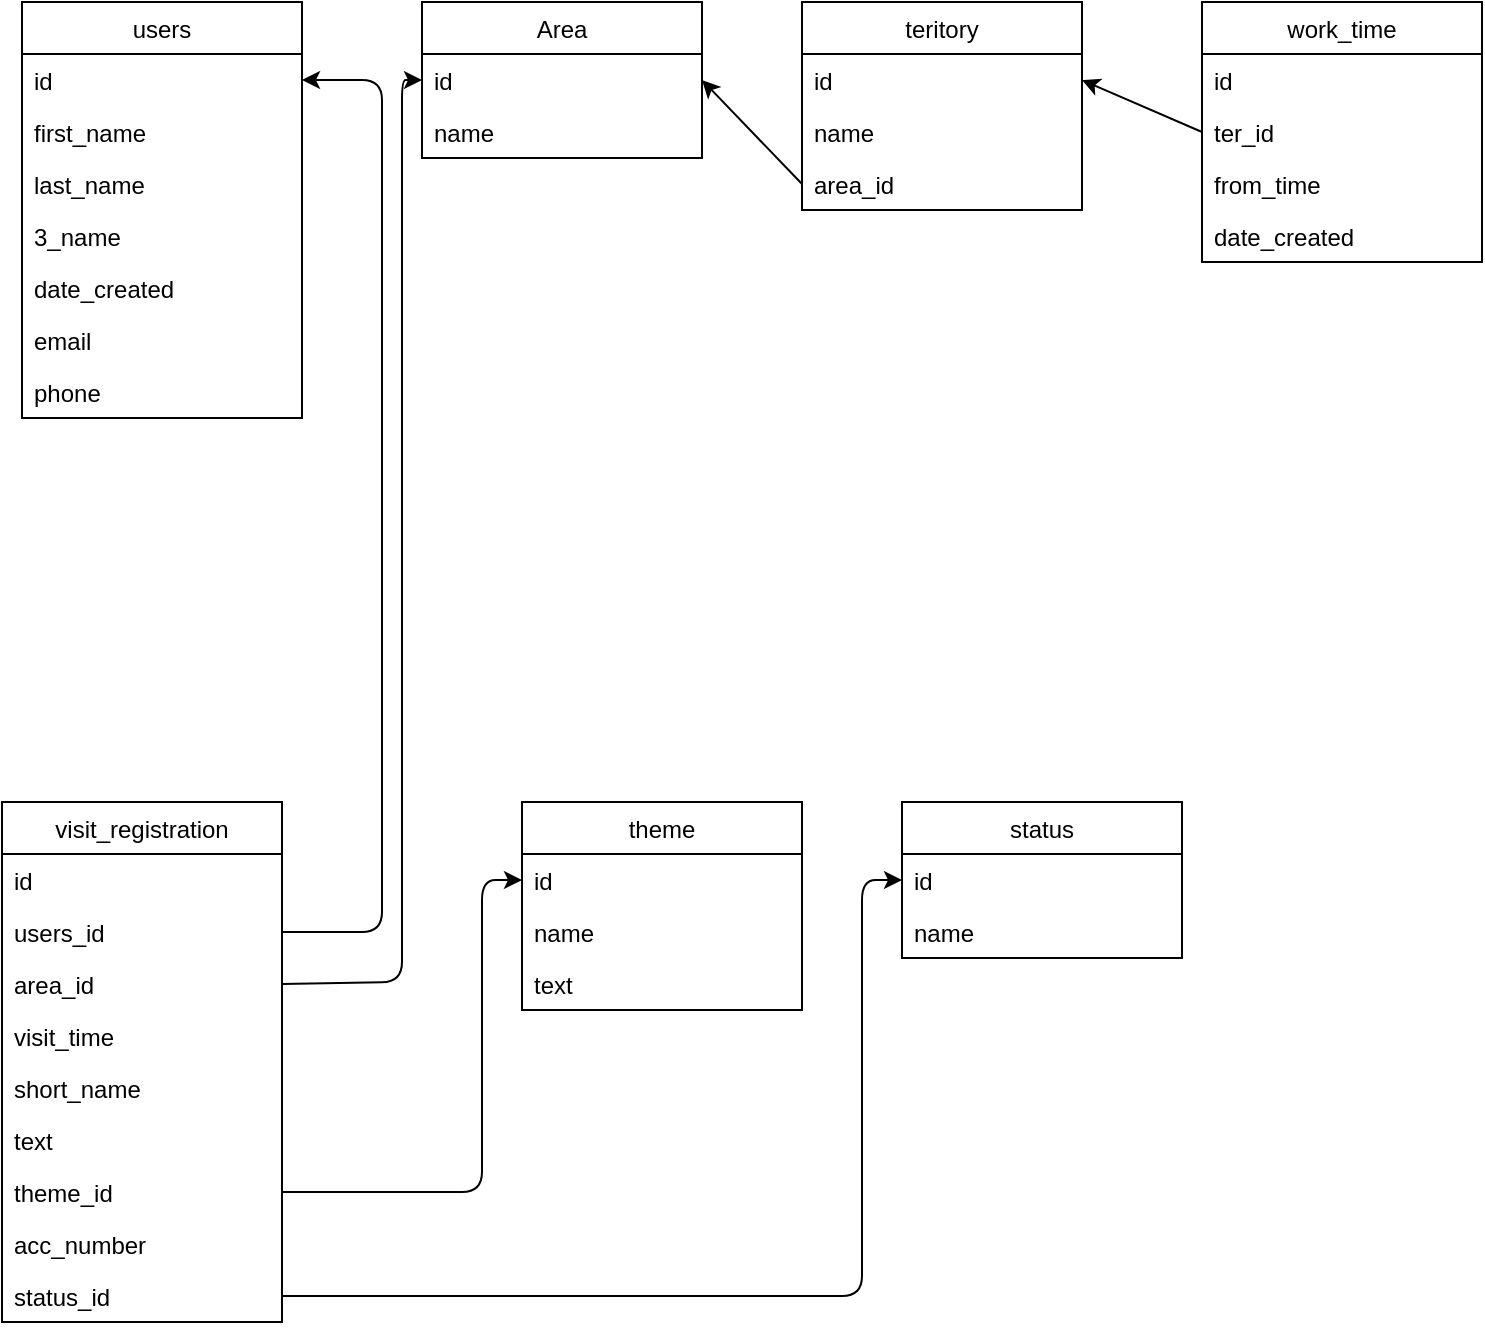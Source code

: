<mxfile version="14.5.7" type="device"><diagram id="beHZkUbV0rDXKm5S4z2z" name="Page-1"><mxGraphModel dx="1182" dy="733" grid="1" gridSize="10" guides="1" tooltips="1" connect="1" arrows="1" fold="1" page="1" pageScale="1" pageWidth="827" pageHeight="1169" math="0" shadow="0"><root><mxCell id="0"/><mxCell id="1" parent="0"/><mxCell id="7bHq4wOEikSDPYiBJlSP-1" value="users" style="swimlane;fontStyle=0;childLayout=stackLayout;horizontal=1;startSize=26;fillColor=none;horizontalStack=0;resizeParent=1;resizeParentMax=0;resizeLast=0;collapsible=1;marginBottom=0;" parent="1" vertex="1"><mxGeometry x="80" y="40" width="140" height="208" as="geometry"/></mxCell><mxCell id="7bHq4wOEikSDPYiBJlSP-2" value="id" style="text;strokeColor=none;fillColor=none;align=left;verticalAlign=top;spacingLeft=4;spacingRight=4;overflow=hidden;rotatable=0;points=[[0,0.5],[1,0.5]];portConstraint=eastwest;" parent="7bHq4wOEikSDPYiBJlSP-1" vertex="1"><mxGeometry y="26" width="140" height="26" as="geometry"/></mxCell><mxCell id="7bHq4wOEikSDPYiBJlSP-3" value="first_name" style="text;strokeColor=none;fillColor=none;align=left;verticalAlign=top;spacingLeft=4;spacingRight=4;overflow=hidden;rotatable=0;points=[[0,0.5],[1,0.5]];portConstraint=eastwest;" parent="7bHq4wOEikSDPYiBJlSP-1" vertex="1"><mxGeometry y="52" width="140" height="26" as="geometry"/></mxCell><mxCell id="7bHq4wOEikSDPYiBJlSP-11" value="last_name" style="text;strokeColor=none;fillColor=none;align=left;verticalAlign=top;spacingLeft=4;spacingRight=4;overflow=hidden;rotatable=0;points=[[0,0.5],[1,0.5]];portConstraint=eastwest;" parent="7bHq4wOEikSDPYiBJlSP-1" vertex="1"><mxGeometry y="78" width="140" height="26" as="geometry"/></mxCell><mxCell id="7bHq4wOEikSDPYiBJlSP-10" value="3_name" style="text;strokeColor=none;fillColor=none;align=left;verticalAlign=top;spacingLeft=4;spacingRight=4;overflow=hidden;rotatable=0;points=[[0,0.5],[1,0.5]];portConstraint=eastwest;" parent="7bHq4wOEikSDPYiBJlSP-1" vertex="1"><mxGeometry y="104" width="140" height="26" as="geometry"/></mxCell><mxCell id="7bHq4wOEikSDPYiBJlSP-4" value="date_created" style="text;strokeColor=none;fillColor=none;align=left;verticalAlign=top;spacingLeft=4;spacingRight=4;overflow=hidden;rotatable=0;points=[[0,0.5],[1,0.5]];portConstraint=eastwest;" parent="7bHq4wOEikSDPYiBJlSP-1" vertex="1"><mxGeometry y="130" width="140" height="26" as="geometry"/></mxCell><mxCell id="RF3m0PmiykCsux0gAu0c-15" value="email" style="text;strokeColor=none;fillColor=none;align=left;verticalAlign=top;spacingLeft=4;spacingRight=4;overflow=hidden;rotatable=0;points=[[0,0.5],[1,0.5]];portConstraint=eastwest;" vertex="1" parent="7bHq4wOEikSDPYiBJlSP-1"><mxGeometry y="156" width="140" height="26" as="geometry"/></mxCell><mxCell id="RF3m0PmiykCsux0gAu0c-16" value="phone" style="text;strokeColor=none;fillColor=none;align=left;verticalAlign=top;spacingLeft=4;spacingRight=4;overflow=hidden;rotatable=0;points=[[0,0.5],[1,0.5]];portConstraint=eastwest;" vertex="1" parent="7bHq4wOEikSDPYiBJlSP-1"><mxGeometry y="182" width="140" height="26" as="geometry"/></mxCell><mxCell id="7bHq4wOEikSDPYiBJlSP-5" value="Area" style="swimlane;fontStyle=0;childLayout=stackLayout;horizontal=1;startSize=26;fillColor=none;horizontalStack=0;resizeParent=1;resizeParentMax=0;resizeLast=0;collapsible=1;marginBottom=0;" parent="1" vertex="1"><mxGeometry x="280" y="40" width="140" height="78" as="geometry"/></mxCell><mxCell id="7bHq4wOEikSDPYiBJlSP-6" value="id" style="text;strokeColor=none;fillColor=none;align=left;verticalAlign=top;spacingLeft=4;spacingRight=4;overflow=hidden;rotatable=0;points=[[0,0.5],[1,0.5]];portConstraint=eastwest;" parent="7bHq4wOEikSDPYiBJlSP-5" vertex="1"><mxGeometry y="26" width="140" height="26" as="geometry"/></mxCell><mxCell id="7bHq4wOEikSDPYiBJlSP-7" value="name" style="text;strokeColor=none;fillColor=none;align=left;verticalAlign=top;spacingLeft=4;spacingRight=4;overflow=hidden;rotatable=0;points=[[0,0.5],[1,0.5]];portConstraint=eastwest;" parent="7bHq4wOEikSDPYiBJlSP-5" vertex="1"><mxGeometry y="52" width="140" height="26" as="geometry"/></mxCell><mxCell id="7bHq4wOEikSDPYiBJlSP-16" value="work_time" style="swimlane;fontStyle=0;childLayout=stackLayout;horizontal=1;startSize=26;fillColor=none;horizontalStack=0;resizeParent=1;resizeParentMax=0;resizeLast=0;collapsible=1;marginBottom=0;" parent="1" vertex="1"><mxGeometry x="670" y="40" width="140" height="130" as="geometry"/></mxCell><mxCell id="7bHq4wOEikSDPYiBJlSP-17" value="id" style="text;strokeColor=none;fillColor=none;align=left;verticalAlign=top;spacingLeft=4;spacingRight=4;overflow=hidden;rotatable=0;points=[[0,0.5],[1,0.5]];portConstraint=eastwest;" parent="7bHq4wOEikSDPYiBJlSP-16" vertex="1"><mxGeometry y="26" width="140" height="26" as="geometry"/></mxCell><mxCell id="7bHq4wOEikSDPYiBJlSP-18" value="ter_id" style="text;strokeColor=none;fillColor=none;align=left;verticalAlign=top;spacingLeft=4;spacingRight=4;overflow=hidden;rotatable=0;points=[[0,0.5],[1,0.5]];portConstraint=eastwest;" parent="7bHq4wOEikSDPYiBJlSP-16" vertex="1"><mxGeometry y="52" width="140" height="26" as="geometry"/></mxCell><mxCell id="7bHq4wOEikSDPYiBJlSP-19" value="from_time" style="text;strokeColor=none;fillColor=none;align=left;verticalAlign=top;spacingLeft=4;spacingRight=4;overflow=hidden;rotatable=0;points=[[0,0.5],[1,0.5]];portConstraint=eastwest;" parent="7bHq4wOEikSDPYiBJlSP-16" vertex="1"><mxGeometry y="78" width="140" height="26" as="geometry"/></mxCell><mxCell id="RF3m0PmiykCsux0gAu0c-18" value="date_created" style="text;strokeColor=none;fillColor=none;align=left;verticalAlign=top;spacingLeft=4;spacingRight=4;overflow=hidden;rotatable=0;points=[[0,0.5],[1,0.5]];portConstraint=eastwest;" vertex="1" parent="7bHq4wOEikSDPYiBJlSP-16"><mxGeometry y="104" width="140" height="26" as="geometry"/></mxCell><mxCell id="7bHq4wOEikSDPYiBJlSP-21" value="visit_registration" style="swimlane;fontStyle=0;childLayout=stackLayout;horizontal=1;startSize=26;fillColor=none;horizontalStack=0;resizeParent=1;resizeParentMax=0;resizeLast=0;collapsible=1;marginBottom=0;" parent="1" vertex="1"><mxGeometry x="70" y="440" width="140" height="260" as="geometry"/></mxCell><mxCell id="7bHq4wOEikSDPYiBJlSP-22" value="id" style="text;strokeColor=none;fillColor=none;align=left;verticalAlign=top;spacingLeft=4;spacingRight=4;overflow=hidden;rotatable=0;points=[[0,0.5],[1,0.5]];portConstraint=eastwest;" parent="7bHq4wOEikSDPYiBJlSP-21" vertex="1"><mxGeometry y="26" width="140" height="26" as="geometry"/></mxCell><mxCell id="7bHq4wOEikSDPYiBJlSP-23" value="users_id" style="text;strokeColor=none;fillColor=none;align=left;verticalAlign=top;spacingLeft=4;spacingRight=4;overflow=hidden;rotatable=0;points=[[0,0.5],[1,0.5]];portConstraint=eastwest;" parent="7bHq4wOEikSDPYiBJlSP-21" vertex="1"><mxGeometry y="52" width="140" height="26" as="geometry"/></mxCell><mxCell id="7bHq4wOEikSDPYiBJlSP-24" value="area_id" style="text;strokeColor=none;fillColor=none;align=left;verticalAlign=top;spacingLeft=4;spacingRight=4;overflow=hidden;rotatable=0;points=[[0,0.5],[1,0.5]];portConstraint=eastwest;" parent="7bHq4wOEikSDPYiBJlSP-21" vertex="1"><mxGeometry y="78" width="140" height="26" as="geometry"/></mxCell><mxCell id="7bHq4wOEikSDPYiBJlSP-25" value="visit_time" style="text;strokeColor=none;fillColor=none;align=left;verticalAlign=top;spacingLeft=4;spacingRight=4;overflow=hidden;rotatable=0;points=[[0,0.5],[1,0.5]];portConstraint=eastwest;" parent="7bHq4wOEikSDPYiBJlSP-21" vertex="1"><mxGeometry y="104" width="140" height="26" as="geometry"/></mxCell><mxCell id="7bHq4wOEikSDPYiBJlSP-28" value="short_name" style="text;strokeColor=none;fillColor=none;align=left;verticalAlign=top;spacingLeft=4;spacingRight=4;overflow=hidden;rotatable=0;points=[[0,0.5],[1,0.5]];portConstraint=eastwest;" parent="7bHq4wOEikSDPYiBJlSP-21" vertex="1"><mxGeometry y="130" width="140" height="26" as="geometry"/></mxCell><mxCell id="7bHq4wOEikSDPYiBJlSP-29" value="text" style="text;strokeColor=none;fillColor=none;align=left;verticalAlign=top;spacingLeft=4;spacingRight=4;overflow=hidden;rotatable=0;points=[[0,0.5],[1,0.5]];portConstraint=eastwest;" parent="7bHq4wOEikSDPYiBJlSP-21" vertex="1"><mxGeometry y="156" width="140" height="26" as="geometry"/></mxCell><mxCell id="7bHq4wOEikSDPYiBJlSP-31" value="theme_id" style="text;strokeColor=none;fillColor=none;align=left;verticalAlign=top;spacingLeft=4;spacingRight=4;overflow=hidden;rotatable=0;points=[[0,0.5],[1,0.5]];portConstraint=eastwest;" parent="7bHq4wOEikSDPYiBJlSP-21" vertex="1"><mxGeometry y="182" width="140" height="26" as="geometry"/></mxCell><mxCell id="RF3m0PmiykCsux0gAu0c-7" value="acc_number" style="text;strokeColor=none;fillColor=none;align=left;verticalAlign=top;spacingLeft=4;spacingRight=4;overflow=hidden;rotatable=0;points=[[0,0.5],[1,0.5]];portConstraint=eastwest;" vertex="1" parent="7bHq4wOEikSDPYiBJlSP-21"><mxGeometry y="208" width="140" height="26" as="geometry"/></mxCell><mxCell id="RF3m0PmiykCsux0gAu0c-8" value="status_id" style="text;strokeColor=none;fillColor=none;align=left;verticalAlign=top;spacingLeft=4;spacingRight=4;overflow=hidden;rotatable=0;points=[[0,0.5],[1,0.5]];portConstraint=eastwest;" vertex="1" parent="7bHq4wOEikSDPYiBJlSP-21"><mxGeometry y="234" width="140" height="26" as="geometry"/></mxCell><mxCell id="7bHq4wOEikSDPYiBJlSP-26" value="theme" style="swimlane;fontStyle=0;childLayout=stackLayout;horizontal=1;startSize=26;fillColor=none;horizontalStack=0;resizeParent=1;resizeParentMax=0;resizeLast=0;collapsible=1;marginBottom=0;" parent="1" vertex="1"><mxGeometry x="330" y="440" width="140" height="104" as="geometry"/></mxCell><mxCell id="7bHq4wOEikSDPYiBJlSP-27" value="id" style="text;strokeColor=none;fillColor=none;align=left;verticalAlign=top;spacingLeft=4;spacingRight=4;overflow=hidden;rotatable=0;points=[[0,0.5],[1,0.5]];portConstraint=eastwest;" parent="7bHq4wOEikSDPYiBJlSP-26" vertex="1"><mxGeometry y="26" width="140" height="26" as="geometry"/></mxCell><mxCell id="7bHq4wOEikSDPYiBJlSP-30" value="name" style="text;strokeColor=none;fillColor=none;align=left;verticalAlign=top;spacingLeft=4;spacingRight=4;overflow=hidden;rotatable=0;points=[[0,0.5],[1,0.5]];portConstraint=eastwest;" parent="7bHq4wOEikSDPYiBJlSP-26" vertex="1"><mxGeometry y="52" width="140" height="26" as="geometry"/></mxCell><mxCell id="7bHq4wOEikSDPYiBJlSP-32" value="text" style="text;strokeColor=none;fillColor=none;align=left;verticalAlign=top;spacingLeft=4;spacingRight=4;overflow=hidden;rotatable=0;points=[[0,0.5],[1,0.5]];portConstraint=eastwest;" parent="7bHq4wOEikSDPYiBJlSP-26" vertex="1"><mxGeometry y="78" width="140" height="26" as="geometry"/></mxCell><mxCell id="7bHq4wOEikSDPYiBJlSP-33" value="teritory" style="swimlane;fontStyle=0;childLayout=stackLayout;horizontal=1;startSize=26;fillColor=none;horizontalStack=0;resizeParent=1;resizeParentMax=0;resizeLast=0;collapsible=1;marginBottom=0;" parent="1" vertex="1"><mxGeometry x="470" y="40" width="140" height="104" as="geometry"/></mxCell><mxCell id="7bHq4wOEikSDPYiBJlSP-34" value="id" style="text;strokeColor=none;fillColor=none;align=left;verticalAlign=top;spacingLeft=4;spacingRight=4;overflow=hidden;rotatable=0;points=[[0,0.5],[1,0.5]];portConstraint=eastwest;" parent="7bHq4wOEikSDPYiBJlSP-33" vertex="1"><mxGeometry y="26" width="140" height="26" as="geometry"/></mxCell><mxCell id="7bHq4wOEikSDPYiBJlSP-35" value="name" style="text;strokeColor=none;fillColor=none;align=left;verticalAlign=top;spacingLeft=4;spacingRight=4;overflow=hidden;rotatable=0;points=[[0,0.5],[1,0.5]];portConstraint=eastwest;" parent="7bHq4wOEikSDPYiBJlSP-33" vertex="1"><mxGeometry y="52" width="140" height="26" as="geometry"/></mxCell><mxCell id="7bHq4wOEikSDPYiBJlSP-36" value="area_id" style="text;strokeColor=none;fillColor=none;align=left;verticalAlign=top;spacingLeft=4;spacingRight=4;overflow=hidden;rotatable=0;points=[[0,0.5],[1,0.5]];portConstraint=eastwest;" parent="7bHq4wOEikSDPYiBJlSP-33" vertex="1"><mxGeometry y="78" width="140" height="26" as="geometry"/></mxCell><mxCell id="RF3m0PmiykCsux0gAu0c-1" value="" style="endArrow=classic;html=1;exitX=0;exitY=0.5;exitDx=0;exitDy=0;entryX=1;entryY=0.5;entryDx=0;entryDy=0;" edge="1" parent="1" source="7bHq4wOEikSDPYiBJlSP-36" target="7bHq4wOEikSDPYiBJlSP-6"><mxGeometry width="50" height="50" relative="1" as="geometry"><mxPoint x="370" y="220" as="sourcePoint"/><mxPoint x="420" y="170" as="targetPoint"/></mxGeometry></mxCell><mxCell id="RF3m0PmiykCsux0gAu0c-3" value="" style="endArrow=classic;html=1;entryX=1;entryY=0.5;entryDx=0;entryDy=0;exitX=0;exitY=0.5;exitDx=0;exitDy=0;" edge="1" parent="1" source="7bHq4wOEikSDPYiBJlSP-18" target="7bHq4wOEikSDPYiBJlSP-34"><mxGeometry width="50" height="50" relative="1" as="geometry"><mxPoint x="660" y="150" as="sourcePoint"/><mxPoint x="710" y="100" as="targetPoint"/></mxGeometry></mxCell><mxCell id="RF3m0PmiykCsux0gAu0c-4" value="" style="endArrow=classic;html=1;entryX=1;entryY=0.5;entryDx=0;entryDy=0;exitX=1;exitY=0.5;exitDx=0;exitDy=0;" edge="1" parent="1" source="7bHq4wOEikSDPYiBJlSP-23" target="7bHq4wOEikSDPYiBJlSP-2"><mxGeometry width="50" height="50" relative="1" as="geometry"><mxPoint x="280" y="440" as="sourcePoint"/><mxPoint x="330" y="390" as="targetPoint"/><Array as="points"><mxPoint x="260" y="505"/><mxPoint x="260" y="79"/></Array></mxGeometry></mxCell><mxCell id="RF3m0PmiykCsux0gAu0c-5" value="" style="endArrow=classic;html=1;exitX=1;exitY=0.5;exitDx=0;exitDy=0;entryX=0;entryY=0.5;entryDx=0;entryDy=0;" edge="1" parent="1" source="7bHq4wOEikSDPYiBJlSP-24" target="7bHq4wOEikSDPYiBJlSP-6"><mxGeometry width="50" height="50" relative="1" as="geometry"><mxPoint x="290" y="450" as="sourcePoint"/><mxPoint x="340" y="400" as="targetPoint"/><Array as="points"><mxPoint x="270" y="530"/><mxPoint x="270" y="79"/></Array></mxGeometry></mxCell><mxCell id="RF3m0PmiykCsux0gAu0c-6" value="" style="endArrow=classic;html=1;exitX=1;exitY=0.5;exitDx=0;exitDy=0;entryX=0;entryY=0.5;entryDx=0;entryDy=0;" edge="1" parent="1" source="7bHq4wOEikSDPYiBJlSP-31" target="7bHq4wOEikSDPYiBJlSP-27"><mxGeometry width="50" height="50" relative="1" as="geometry"><mxPoint x="300" y="460" as="sourcePoint"/><mxPoint x="350" y="410" as="targetPoint"/><Array as="points"><mxPoint x="310" y="635"/><mxPoint x="310" y="479"/></Array></mxGeometry></mxCell><mxCell id="RF3m0PmiykCsux0gAu0c-10" value="status" style="swimlane;fontStyle=0;childLayout=stackLayout;horizontal=1;startSize=26;fillColor=none;horizontalStack=0;resizeParent=1;resizeParentMax=0;resizeLast=0;collapsible=1;marginBottom=0;" vertex="1" parent="1"><mxGeometry x="520" y="440" width="140" height="78" as="geometry"/></mxCell><mxCell id="RF3m0PmiykCsux0gAu0c-11" value="id" style="text;strokeColor=none;fillColor=none;align=left;verticalAlign=top;spacingLeft=4;spacingRight=4;overflow=hidden;rotatable=0;points=[[0,0.5],[1,0.5]];portConstraint=eastwest;" vertex="1" parent="RF3m0PmiykCsux0gAu0c-10"><mxGeometry y="26" width="140" height="26" as="geometry"/></mxCell><mxCell id="RF3m0PmiykCsux0gAu0c-12" value="name" style="text;strokeColor=none;fillColor=none;align=left;verticalAlign=top;spacingLeft=4;spacingRight=4;overflow=hidden;rotatable=0;points=[[0,0.5],[1,0.5]];portConstraint=eastwest;" vertex="1" parent="RF3m0PmiykCsux0gAu0c-10"><mxGeometry y="52" width="140" height="26" as="geometry"/></mxCell><mxCell id="RF3m0PmiykCsux0gAu0c-14" value="" style="endArrow=classic;html=1;exitX=1;exitY=0.5;exitDx=0;exitDy=0;entryX=0;entryY=0.5;entryDx=0;entryDy=0;" edge="1" parent="1" source="RF3m0PmiykCsux0gAu0c-8" target="RF3m0PmiykCsux0gAu0c-11"><mxGeometry width="50" height="50" relative="1" as="geometry"><mxPoint x="350" y="740" as="sourcePoint"/><mxPoint x="400" y="690" as="targetPoint"/><Array as="points"><mxPoint x="500" y="687"/><mxPoint x="500" y="479"/></Array></mxGeometry></mxCell></root></mxGraphModel></diagram></mxfile>
